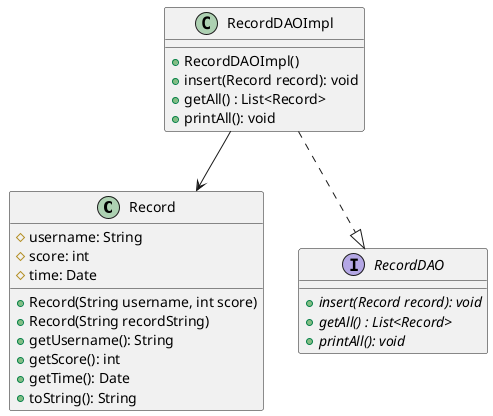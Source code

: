 @startuml
'https://plantuml.com/class-diagram

class Record{
     # username: String
     # score: int
     # time: Date
     + Record(String username, int score)
     + Record(String recordString)
     + getUsername(): String
     + getScore(): int
     + getTime(): Date
     + toString(): String
}

interface RecordDAO{
    + {abstract} insert(Record record): void
    + {abstract} getAll() : List<Record>
    + {abstract} printAll(): void
}

class RecordDAOImpl{
     + RecordDAOImpl()
     + insert(Record record): void
     + getAll() : List<Record>
     + printAll(): void
}

RecordDAOImpl ..|> RecordDAO
RecordDAOImpl --> Record
@enduml